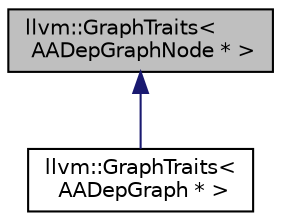 digraph "llvm::GraphTraits&lt; AADepGraphNode * &gt;"
{
 // LATEX_PDF_SIZE
  bgcolor="transparent";
  edge [fontname="Helvetica",fontsize="10",labelfontname="Helvetica",labelfontsize="10"];
  node [fontname="Helvetica",fontsize="10",shape=record];
  Node1 [label="llvm::GraphTraits\<\l AADepGraphNode * \>",height=0.2,width=0.4,color="black", fillcolor="grey75", style="filled", fontcolor="black",tooltip=" "];
  Node1 -> Node2 [dir="back",color="midnightblue",fontsize="10",style="solid",fontname="Helvetica"];
  Node2 [label="llvm::GraphTraits\<\l AADepGraph * \>",height=0.2,width=0.4,color="black",URL="$structllvm_1_1GraphTraits_3_01AADepGraph_01_5_01_4.html",tooltip=" "];
}
